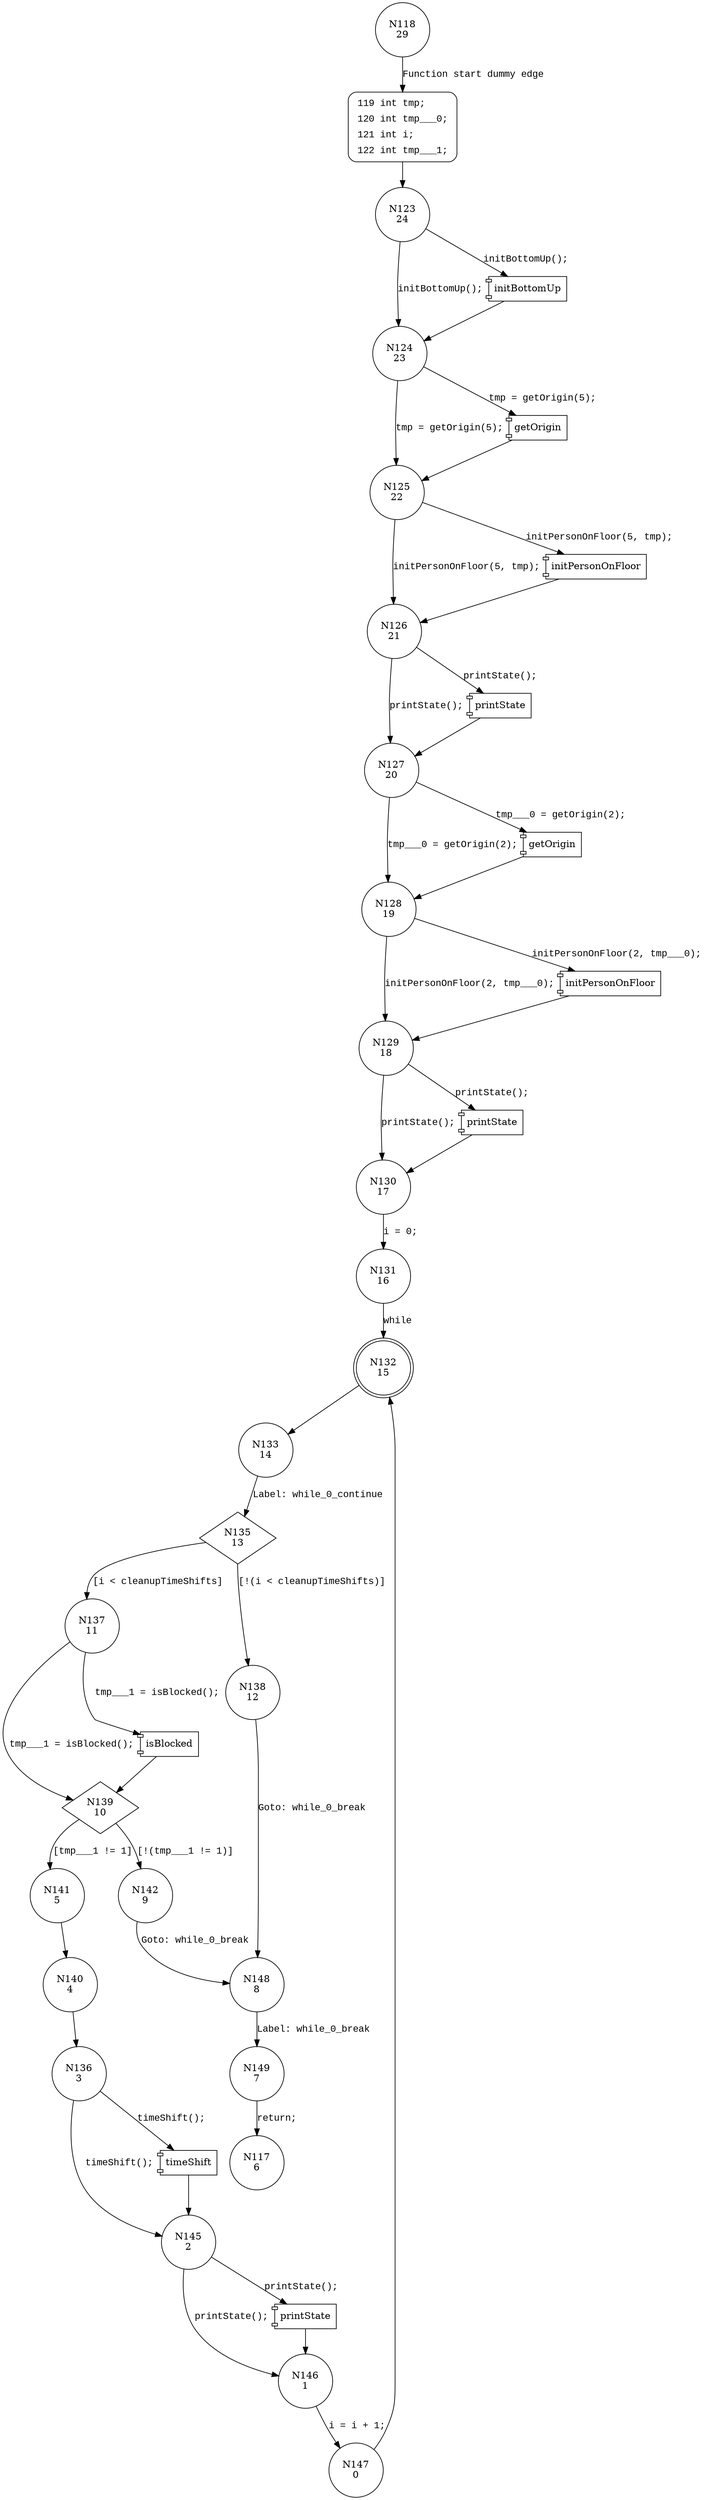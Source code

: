 digraph spec1 {
118 [shape="circle" label="N118\n29"]
119 [shape="circle" label="N119\n28"]
123 [shape="circle" label="N123\n24"]
124 [shape="circle" label="N124\n23"]
125 [shape="circle" label="N125\n22"]
126 [shape="circle" label="N126\n21"]
127 [shape="circle" label="N127\n20"]
128 [shape="circle" label="N128\n19"]
129 [shape="circle" label="N129\n18"]
130 [shape="circle" label="N130\n17"]
131 [shape="circle" label="N131\n16"]
132 [shape="doublecircle" label="N132\n15"]
133 [shape="circle" label="N133\n14"]
135 [shape="diamond" label="N135\n13"]
137 [shape="circle" label="N137\n11"]
138 [shape="circle" label="N138\n12"]
148 [shape="circle" label="N148\n8"]
149 [shape="circle" label="N149\n7"]
139 [shape="diamond" label="N139\n10"]
141 [shape="circle" label="N141\n5"]
142 [shape="circle" label="N142\n9"]
140 [shape="circle" label="N140\n4"]
136 [shape="circle" label="N136\n3"]
145 [shape="circle" label="N145\n2"]
146 [shape="circle" label="N146\n1"]
147 [shape="circle" label="N147\n0"]
117 [shape="circle" label="N117\n6"]
119 [style="filled,bold" penwidth="1" fillcolor="white" fontname="Courier New" shape="Mrecord" label=<<table border="0" cellborder="0" cellpadding="3" bgcolor="white"><tr><td align="right">119</td><td align="left">int tmp;</td></tr><tr><td align="right">120</td><td align="left">int tmp___0;</td></tr><tr><td align="right">121</td><td align="left">int i;</td></tr><tr><td align="right">122</td><td align="left">int tmp___1;</td></tr></table>>]
119 -> 123[label=""]
118 -> 119 [label="Function start dummy edge" fontname="Courier New"]
100136 [shape="component" label="initBottomUp"]
123 -> 100136 [label="initBottomUp();" fontname="Courier New"]
100136 -> 124 [label="" fontname="Courier New"]
123 -> 124 [label="initBottomUp();" fontname="Courier New"]
100137 [shape="component" label="getOrigin"]
124 -> 100137 [label="tmp = getOrigin(5);" fontname="Courier New"]
100137 -> 125 [label="" fontname="Courier New"]
124 -> 125 [label="tmp = getOrigin(5);" fontname="Courier New"]
100138 [shape="component" label="initPersonOnFloor"]
125 -> 100138 [label="initPersonOnFloor(5, tmp);" fontname="Courier New"]
100138 -> 126 [label="" fontname="Courier New"]
125 -> 126 [label="initPersonOnFloor(5, tmp);" fontname="Courier New"]
100139 [shape="component" label="printState"]
126 -> 100139 [label="printState();" fontname="Courier New"]
100139 -> 127 [label="" fontname="Courier New"]
126 -> 127 [label="printState();" fontname="Courier New"]
100140 [shape="component" label="getOrigin"]
127 -> 100140 [label="tmp___0 = getOrigin(2);" fontname="Courier New"]
100140 -> 128 [label="" fontname="Courier New"]
127 -> 128 [label="tmp___0 = getOrigin(2);" fontname="Courier New"]
100141 [shape="component" label="initPersonOnFloor"]
128 -> 100141 [label="initPersonOnFloor(2, tmp___0);" fontname="Courier New"]
100141 -> 129 [label="" fontname="Courier New"]
128 -> 129 [label="initPersonOnFloor(2, tmp___0);" fontname="Courier New"]
100142 [shape="component" label="printState"]
129 -> 100142 [label="printState();" fontname="Courier New"]
100142 -> 130 [label="" fontname="Courier New"]
129 -> 130 [label="printState();" fontname="Courier New"]
130 -> 131 [label="i = 0;" fontname="Courier New"]
132 -> 133 [label="" fontname="Courier New"]
135 -> 137 [label="[i < cleanupTimeShifts]" fontname="Courier New"]
135 -> 138 [label="[!(i < cleanupTimeShifts)]" fontname="Courier New"]
148 -> 149 [label="Label: while_0_break" fontname="Courier New"]
100143 [shape="component" label="isBlocked"]
137 -> 100143 [label="tmp___1 = isBlocked();" fontname="Courier New"]
100143 -> 139 [label="" fontname="Courier New"]
137 -> 139 [label="tmp___1 = isBlocked();" fontname="Courier New"]
139 -> 141 [label="[tmp___1 != 1]" fontname="Courier New"]
139 -> 142 [label="[!(tmp___1 != 1)]" fontname="Courier New"]
141 -> 140 [label="" fontname="Courier New"]
100144 [shape="component" label="timeShift"]
136 -> 100144 [label="timeShift();" fontname="Courier New"]
100144 -> 145 [label="" fontname="Courier New"]
136 -> 145 [label="timeShift();" fontname="Courier New"]
100145 [shape="component" label="printState"]
145 -> 100145 [label="printState();" fontname="Courier New"]
100145 -> 146 [label="" fontname="Courier New"]
145 -> 146 [label="printState();" fontname="Courier New"]
146 -> 147 [label="i = i + 1;" fontname="Courier New"]
131 -> 132 [label="while" fontname="Courier New"]
133 -> 135 [label="Label: while_0_continue" fontname="Courier New"]
138 -> 148 [label="Goto: while_0_break" fontname="Courier New"]
149 -> 117 [label="return;" fontname="Courier New"]
142 -> 148 [label="Goto: while_0_break" fontname="Courier New"]
140 -> 136 [label="" fontname="Courier New"]
147 -> 132 [label="" fontname="Courier New"]
}